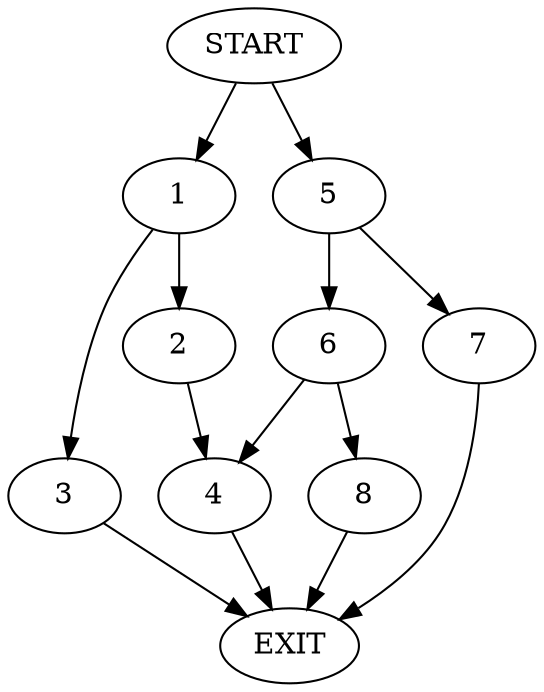 digraph {
0 [label="START"]
9 [label="EXIT"]
0 -> 1
1 -> 2
1 -> 3
2 -> 4
3 -> 9
4 -> 9
0 -> 5
5 -> 6
5 -> 7
7 -> 9
6 -> 4
6 -> 8
8 -> 9
}
